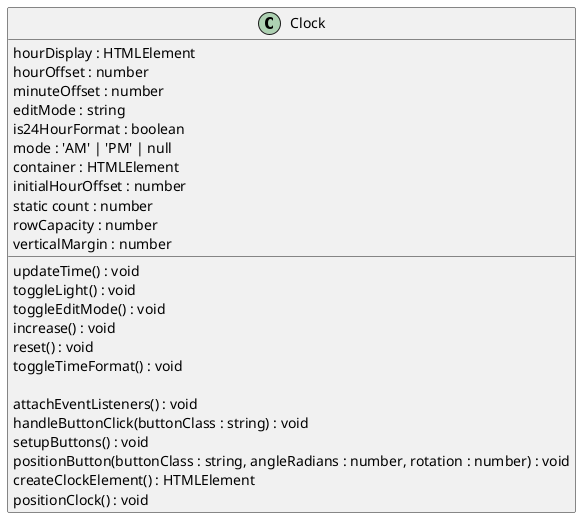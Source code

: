 @startuml Diagramme de classe
class Clock {
    hourDisplay : HTMLElement
    hourOffset : number
    minuteOffset : number
    editMode : string
    is24HourFormat : boolean
    mode : 'AM' | 'PM' | null
    container : HTMLElement
    initialHourOffset : number
    static count : number
    rowCapacity : number
    verticalMargin : number

    updateTime() : void
    toggleLight() : void
    toggleEditMode() : void
    increase() : void
    reset() : void
    toggleTimeFormat() : void

    attachEventListeners() : void
    handleButtonClick(buttonClass : string) : void
    setupButtons() : void
    positionButton(buttonClass : string, angleRadians : number, rotation : number) : void
    createClockElement() : HTMLElement
    positionClock() : void
}

@enduml
